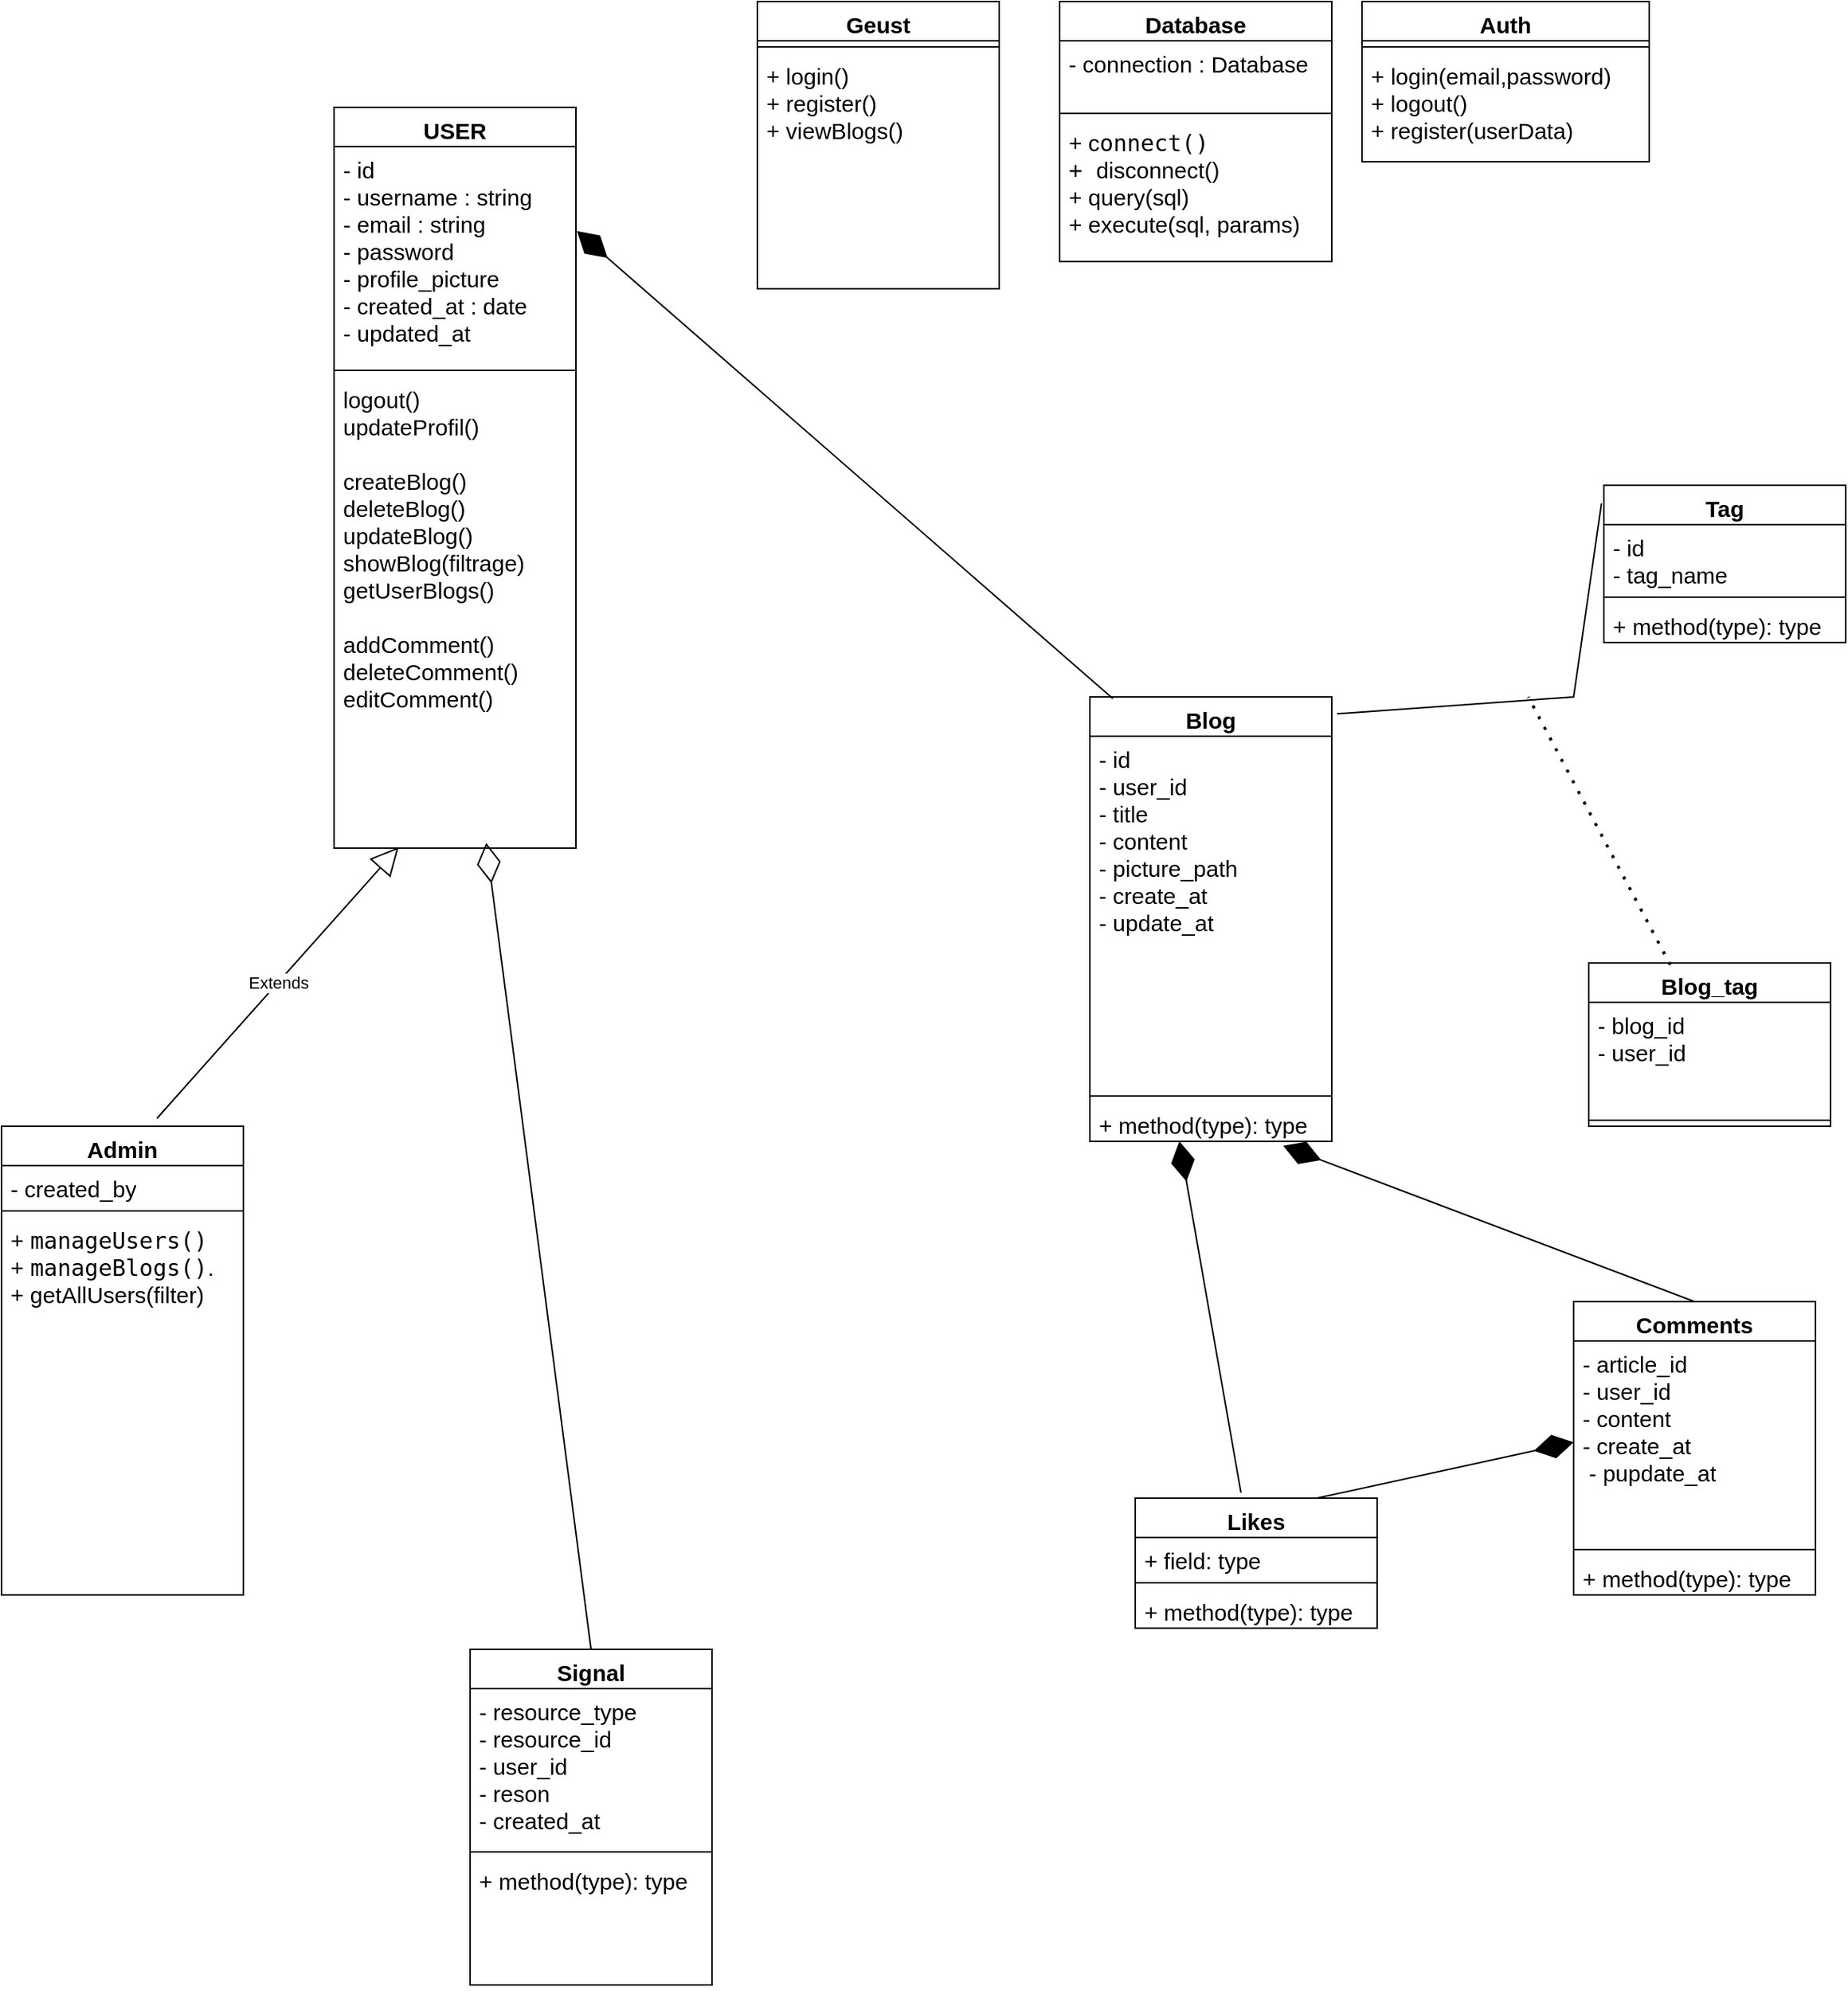 <mxfile version="26.0.2">
  <diagram id="C5RBs43oDa-KdzZeNtuy" name="Page-1">
    <mxGraphModel dx="505" dy="584" grid="1" gridSize="10" guides="1" tooltips="1" connect="1" arrows="1" fold="1" page="1" pageScale="1" pageWidth="2000" pageHeight="2000" math="0" shadow="0">
      <root>
        <mxCell id="WIyWlLk6GJQsqaUBKTNV-0" />
        <mxCell id="WIyWlLk6GJQsqaUBKTNV-1" parent="WIyWlLk6GJQsqaUBKTNV-0" />
        <mxCell id="yg45glwbb_iOi49nHkMK-54" value="USER" style="swimlane;fontStyle=1;align=center;verticalAlign=top;childLayout=stackLayout;horizontal=1;startSize=26;horizontalStack=0;resizeParent=1;resizeParentMax=0;resizeLast=0;collapsible=1;marginBottom=0;whiteSpace=wrap;html=1;fontSize=15;" parent="WIyWlLk6GJQsqaUBKTNV-1" vertex="1">
          <mxGeometry x="240" y="70" width="160" height="490" as="geometry" />
        </mxCell>
        <mxCell id="yg45glwbb_iOi49nHkMK-55" value="&lt;div&gt;- id&lt;/div&gt;- username : string&lt;div&gt;- email : string&lt;/div&gt;&lt;div&gt;- password&lt;/div&gt;&lt;div&gt;- profile_picture&lt;/div&gt;&lt;div&gt;- created_at : date&lt;/div&gt;&lt;div&gt;- updated_at&lt;/div&gt;&lt;div&gt;&lt;br&gt;&lt;/div&gt;" style="text;strokeColor=none;fillColor=none;align=left;verticalAlign=top;spacingLeft=4;spacingRight=4;overflow=hidden;rotatable=0;points=[[0,0.5],[1,0.5]];portConstraint=eastwest;whiteSpace=wrap;html=1;fontSize=15;" parent="yg45glwbb_iOi49nHkMK-54" vertex="1">
          <mxGeometry y="26" width="160" height="144" as="geometry" />
        </mxCell>
        <mxCell id="yg45glwbb_iOi49nHkMK-56" value="" style="line;strokeWidth=1;fillColor=none;align=left;verticalAlign=middle;spacingTop=-1;spacingLeft=3;spacingRight=3;rotatable=0;labelPosition=right;points=[];portConstraint=eastwest;strokeColor=inherit;fontSize=15;" parent="yg45glwbb_iOi49nHkMK-54" vertex="1">
          <mxGeometry y="170" width="160" height="8" as="geometry" />
        </mxCell>
        <mxCell id="yg45glwbb_iOi49nHkMK-57" value="&lt;div&gt;logout()&lt;/div&gt;&lt;div&gt;updateProfil()&lt;/div&gt;&lt;div&gt;&lt;br&gt;&lt;/div&gt;&lt;div&gt;createBlog()&lt;/div&gt;&lt;div&gt;deleteBlog()&lt;/div&gt;&lt;div&gt;updateBlog()&lt;/div&gt;&lt;div&gt;showBlog(filtrage)&lt;/div&gt;&lt;div&gt;getUserBlogs()&lt;/div&gt;&lt;div&gt;&lt;br&gt;&lt;/div&gt;&lt;div&gt;addComment()&lt;/div&gt;&lt;div&gt;deleteComment()&lt;/div&gt;&lt;div&gt;editComment()&lt;/div&gt;" style="text;strokeColor=none;fillColor=none;align=left;verticalAlign=top;spacingLeft=4;spacingRight=4;overflow=hidden;rotatable=0;points=[[0,0.5],[1,0.5]];portConstraint=eastwest;whiteSpace=wrap;html=1;fontSize=15;" parent="yg45glwbb_iOi49nHkMK-54" vertex="1">
          <mxGeometry y="178" width="160" height="312" as="geometry" />
        </mxCell>
        <mxCell id="yg45glwbb_iOi49nHkMK-58" value="Admin" style="swimlane;fontStyle=1;align=center;verticalAlign=top;childLayout=stackLayout;horizontal=1;startSize=26;horizontalStack=0;resizeParent=1;resizeParentMax=0;resizeLast=0;collapsible=1;marginBottom=0;whiteSpace=wrap;html=1;fontSize=15;" parent="WIyWlLk6GJQsqaUBKTNV-1" vertex="1">
          <mxGeometry x="20" y="744" width="160" height="310" as="geometry" />
        </mxCell>
        <mxCell id="yg45glwbb_iOi49nHkMK-59" value="- created_by" style="text;strokeColor=none;fillColor=none;align=left;verticalAlign=top;spacingLeft=4;spacingRight=4;overflow=hidden;rotatable=0;points=[[0,0.5],[1,0.5]];portConstraint=eastwest;whiteSpace=wrap;html=1;fontSize=15;" parent="yg45glwbb_iOi49nHkMK-58" vertex="1">
          <mxGeometry y="26" width="160" height="26" as="geometry" />
        </mxCell>
        <mxCell id="yg45glwbb_iOi49nHkMK-60" value="" style="line;strokeWidth=1;fillColor=none;align=left;verticalAlign=middle;spacingTop=-1;spacingLeft=3;spacingRight=3;rotatable=0;labelPosition=right;points=[];portConstraint=eastwest;strokeColor=inherit;fontSize=15;" parent="yg45glwbb_iOi49nHkMK-58" vertex="1">
          <mxGeometry y="52" width="160" height="8" as="geometry" />
        </mxCell>
        <mxCell id="yg45glwbb_iOi49nHkMK-61" value="+&amp;nbsp;&lt;code&gt;manageUsers()&lt;/code&gt;&lt;div&gt;+&amp;nbsp;&lt;code&gt;manageBlogs()&lt;/code&gt;.&lt;/div&gt;&lt;div&gt;+ getAllUsers(filter)&lt;/div&gt;" style="text;strokeColor=none;fillColor=none;align=left;verticalAlign=top;spacingLeft=4;spacingRight=4;overflow=hidden;rotatable=0;points=[[0,0.5],[1,0.5]];portConstraint=eastwest;whiteSpace=wrap;html=1;fontSize=15;" parent="yg45glwbb_iOi49nHkMK-58" vertex="1">
          <mxGeometry y="60" width="160" height="250" as="geometry" />
        </mxCell>
        <mxCell id="yg45glwbb_iOi49nHkMK-62" value="Blog" style="swimlane;fontStyle=1;align=center;verticalAlign=top;childLayout=stackLayout;horizontal=1;startSize=26;horizontalStack=0;resizeParent=1;resizeParentMax=0;resizeLast=0;collapsible=1;marginBottom=0;whiteSpace=wrap;html=1;fontSize=15;" parent="WIyWlLk6GJQsqaUBKTNV-1" vertex="1">
          <mxGeometry x="740" y="460" width="160" height="294" as="geometry" />
        </mxCell>
        <mxCell id="yg45glwbb_iOi49nHkMK-63" value="&lt;div&gt;- id&lt;/div&gt;- user_id&lt;div&gt;- title&lt;/div&gt;&lt;div&gt;- content&lt;/div&gt;&lt;div&gt;- picture_path&lt;/div&gt;&lt;div&gt;- create_at&lt;/div&gt;&lt;div&gt;- update_at&lt;/div&gt;" style="text;strokeColor=none;fillColor=none;align=left;verticalAlign=top;spacingLeft=4;spacingRight=4;overflow=hidden;rotatable=0;points=[[0,0.5],[1,0.5]];portConstraint=eastwest;whiteSpace=wrap;html=1;fontSize=15;" parent="yg45glwbb_iOi49nHkMK-62" vertex="1">
          <mxGeometry y="26" width="160" height="234" as="geometry" />
        </mxCell>
        <mxCell id="yg45glwbb_iOi49nHkMK-64" value="" style="line;strokeWidth=1;fillColor=none;align=left;verticalAlign=middle;spacingTop=-1;spacingLeft=3;spacingRight=3;rotatable=0;labelPosition=right;points=[];portConstraint=eastwest;strokeColor=inherit;fontSize=15;" parent="yg45glwbb_iOi49nHkMK-62" vertex="1">
          <mxGeometry y="260" width="160" height="8" as="geometry" />
        </mxCell>
        <mxCell id="yg45glwbb_iOi49nHkMK-65" value="+ method(type): type" style="text;strokeColor=none;fillColor=none;align=left;verticalAlign=top;spacingLeft=4;spacingRight=4;overflow=hidden;rotatable=0;points=[[0,0.5],[1,0.5]];portConstraint=eastwest;whiteSpace=wrap;html=1;fontSize=15;" parent="yg45glwbb_iOi49nHkMK-62" vertex="1">
          <mxGeometry y="268" width="160" height="26" as="geometry" />
        </mxCell>
        <mxCell id="yg45glwbb_iOi49nHkMK-66" value="Comments" style="swimlane;fontStyle=1;align=center;verticalAlign=top;childLayout=stackLayout;horizontal=1;startSize=26;horizontalStack=0;resizeParent=1;resizeParentMax=0;resizeLast=0;collapsible=1;marginBottom=0;whiteSpace=wrap;html=1;fontSize=15;" parent="WIyWlLk6GJQsqaUBKTNV-1" vertex="1">
          <mxGeometry x="1060" y="860" width="160" height="194" as="geometry" />
        </mxCell>
        <mxCell id="yg45glwbb_iOi49nHkMK-67" value="- article_id&lt;div&gt;- user_id&lt;/div&gt;&lt;div&gt;- content&lt;/div&gt;&lt;div&gt;- create_at&lt;/div&gt;&lt;div&gt;&amp;nbsp;- pupdate_at&lt;/div&gt;&lt;div&gt;&lt;br&gt;&lt;/div&gt;" style="text;strokeColor=none;fillColor=none;align=left;verticalAlign=top;spacingLeft=4;spacingRight=4;overflow=hidden;rotatable=0;points=[[0,0.5],[1,0.5]];portConstraint=eastwest;whiteSpace=wrap;html=1;fontSize=15;" parent="yg45glwbb_iOi49nHkMK-66" vertex="1">
          <mxGeometry y="26" width="160" height="134" as="geometry" />
        </mxCell>
        <mxCell id="yg45glwbb_iOi49nHkMK-68" value="" style="line;strokeWidth=1;fillColor=none;align=left;verticalAlign=middle;spacingTop=-1;spacingLeft=3;spacingRight=3;rotatable=0;labelPosition=right;points=[];portConstraint=eastwest;strokeColor=inherit;fontSize=15;" parent="yg45glwbb_iOi49nHkMK-66" vertex="1">
          <mxGeometry y="160" width="160" height="8" as="geometry" />
        </mxCell>
        <mxCell id="yg45glwbb_iOi49nHkMK-69" value="+ method(type): type" style="text;strokeColor=none;fillColor=none;align=left;verticalAlign=top;spacingLeft=4;spacingRight=4;overflow=hidden;rotatable=0;points=[[0,0.5],[1,0.5]];portConstraint=eastwest;whiteSpace=wrap;html=1;fontSize=15;" parent="yg45glwbb_iOi49nHkMK-66" vertex="1">
          <mxGeometry y="168" width="160" height="26" as="geometry" />
        </mxCell>
        <mxCell id="yg45glwbb_iOi49nHkMK-70" value="Likes" style="swimlane;fontStyle=1;align=center;verticalAlign=top;childLayout=stackLayout;horizontal=1;startSize=26;horizontalStack=0;resizeParent=1;resizeParentMax=0;resizeLast=0;collapsible=1;marginBottom=0;whiteSpace=wrap;html=1;fontSize=15;" parent="WIyWlLk6GJQsqaUBKTNV-1" vertex="1">
          <mxGeometry x="770" y="990" width="160" height="86" as="geometry" />
        </mxCell>
        <mxCell id="yg45glwbb_iOi49nHkMK-71" value="+ field: type" style="text;strokeColor=none;fillColor=none;align=left;verticalAlign=top;spacingLeft=4;spacingRight=4;overflow=hidden;rotatable=0;points=[[0,0.5],[1,0.5]];portConstraint=eastwest;whiteSpace=wrap;html=1;fontSize=15;" parent="yg45glwbb_iOi49nHkMK-70" vertex="1">
          <mxGeometry y="26" width="160" height="26" as="geometry" />
        </mxCell>
        <mxCell id="yg45glwbb_iOi49nHkMK-72" value="" style="line;strokeWidth=1;fillColor=none;align=left;verticalAlign=middle;spacingTop=-1;spacingLeft=3;spacingRight=3;rotatable=0;labelPosition=right;points=[];portConstraint=eastwest;strokeColor=inherit;fontSize=15;" parent="yg45glwbb_iOi49nHkMK-70" vertex="1">
          <mxGeometry y="52" width="160" height="8" as="geometry" />
        </mxCell>
        <mxCell id="yg45glwbb_iOi49nHkMK-73" value="+ method(type): type" style="text;strokeColor=none;fillColor=none;align=left;verticalAlign=top;spacingLeft=4;spacingRight=4;overflow=hidden;rotatable=0;points=[[0,0.5],[1,0.5]];portConstraint=eastwest;whiteSpace=wrap;html=1;fontSize=15;" parent="yg45glwbb_iOi49nHkMK-70" vertex="1">
          <mxGeometry y="60" width="160" height="26" as="geometry" />
        </mxCell>
        <mxCell id="yg45glwbb_iOi49nHkMK-74" value="" style="endArrow=diamondThin;endFill=1;endSize=24;html=1;rounded=0;entryX=0.37;entryY=0.997;entryDx=0;entryDy=0;entryPerimeter=0;exitX=0.437;exitY=-0.043;exitDx=0;exitDy=0;exitPerimeter=0;" parent="WIyWlLk6GJQsqaUBKTNV-1" source="yg45glwbb_iOi49nHkMK-70" target="yg45glwbb_iOi49nHkMK-65" edge="1">
          <mxGeometry width="160" relative="1" as="geometry">
            <mxPoint x="730" y="290" as="sourcePoint" />
            <mxPoint x="890" y="290" as="targetPoint" />
          </mxGeometry>
        </mxCell>
        <mxCell id="yg45glwbb_iOi49nHkMK-75" value="" style="endArrow=diamondThin;endFill=1;endSize=24;html=1;rounded=0;entryX=0.799;entryY=1.11;entryDx=0;entryDy=0;entryPerimeter=0;exitX=0.5;exitY=0;exitDx=0;exitDy=0;" parent="WIyWlLk6GJQsqaUBKTNV-1" source="yg45glwbb_iOi49nHkMK-66" target="yg45glwbb_iOi49nHkMK-65" edge="1">
          <mxGeometry width="160" relative="1" as="geometry">
            <mxPoint x="1110" y="320" as="sourcePoint" />
            <mxPoint x="1149" y="230" as="targetPoint" />
          </mxGeometry>
        </mxCell>
        <mxCell id="yg45glwbb_iOi49nHkMK-76" value="Extends" style="endArrow=block;endSize=16;endFill=0;html=1;rounded=0;exitX=0.643;exitY=-0.017;exitDx=0;exitDy=0;exitPerimeter=0;entryX=0.267;entryY=0.998;entryDx=0;entryDy=0;entryPerimeter=0;" parent="WIyWlLk6GJQsqaUBKTNV-1" source="yg45glwbb_iOi49nHkMK-58" target="yg45glwbb_iOi49nHkMK-57" edge="1">
          <mxGeometry width="160" relative="1" as="geometry">
            <mxPoint x="730" y="290" as="sourcePoint" />
            <mxPoint x="580" y="200" as="targetPoint" />
          </mxGeometry>
        </mxCell>
        <mxCell id="yg45glwbb_iOi49nHkMK-78" value="Tag" style="swimlane;fontStyle=1;align=center;verticalAlign=top;childLayout=stackLayout;horizontal=1;startSize=26;horizontalStack=0;resizeParent=1;resizeParentMax=0;resizeLast=0;collapsible=1;marginBottom=0;whiteSpace=wrap;html=1;fontSize=15;" parent="WIyWlLk6GJQsqaUBKTNV-1" vertex="1">
          <mxGeometry x="1080" y="320" width="160" height="104" as="geometry" />
        </mxCell>
        <mxCell id="yg45glwbb_iOi49nHkMK-79" value="&lt;div&gt;- id&lt;/div&gt;- tag_name" style="text;strokeColor=none;fillColor=none;align=left;verticalAlign=top;spacingLeft=4;spacingRight=4;overflow=hidden;rotatable=0;points=[[0,0.5],[1,0.5]];portConstraint=eastwest;whiteSpace=wrap;html=1;fontSize=15;" parent="yg45glwbb_iOi49nHkMK-78" vertex="1">
          <mxGeometry y="26" width="160" height="44" as="geometry" />
        </mxCell>
        <mxCell id="yg45glwbb_iOi49nHkMK-80" value="" style="line;strokeWidth=1;fillColor=none;align=left;verticalAlign=middle;spacingTop=-1;spacingLeft=3;spacingRight=3;rotatable=0;labelPosition=right;points=[];portConstraint=eastwest;strokeColor=inherit;fontSize=15;" parent="yg45glwbb_iOi49nHkMK-78" vertex="1">
          <mxGeometry y="70" width="160" height="8" as="geometry" />
        </mxCell>
        <mxCell id="yg45glwbb_iOi49nHkMK-81" value="+ method(type): type" style="text;strokeColor=none;fillColor=none;align=left;verticalAlign=top;spacingLeft=4;spacingRight=4;overflow=hidden;rotatable=0;points=[[0,0.5],[1,0.5]];portConstraint=eastwest;whiteSpace=wrap;html=1;fontSize=15;" parent="yg45glwbb_iOi49nHkMK-78" vertex="1">
          <mxGeometry y="78" width="160" height="26" as="geometry" />
        </mxCell>
        <mxCell id="yg45glwbb_iOi49nHkMK-82" value="Blog_tag" style="swimlane;fontStyle=1;align=center;verticalAlign=top;childLayout=stackLayout;horizontal=1;startSize=26;horizontalStack=0;resizeParent=1;resizeParentMax=0;resizeLast=0;collapsible=1;marginBottom=0;whiteSpace=wrap;html=1;fontSize=15;" parent="WIyWlLk6GJQsqaUBKTNV-1" vertex="1">
          <mxGeometry x="1070" y="636" width="160" height="108" as="geometry" />
        </mxCell>
        <mxCell id="yg45glwbb_iOi49nHkMK-83" value="- blog_id&lt;div&gt;- user_id&lt;/div&gt;" style="text;strokeColor=none;fillColor=none;align=left;verticalAlign=top;spacingLeft=4;spacingRight=4;overflow=hidden;rotatable=0;points=[[0,0.5],[1,0.5]];portConstraint=eastwest;whiteSpace=wrap;html=1;fontSize=15;" parent="yg45glwbb_iOi49nHkMK-82" vertex="1">
          <mxGeometry y="26" width="160" height="74" as="geometry" />
        </mxCell>
        <mxCell id="yg45glwbb_iOi49nHkMK-84" value="" style="line;strokeWidth=1;fillColor=none;align=left;verticalAlign=middle;spacingTop=-1;spacingLeft=3;spacingRight=3;rotatable=0;labelPosition=right;points=[];portConstraint=eastwest;strokeColor=inherit;fontSize=15;" parent="yg45glwbb_iOi49nHkMK-82" vertex="1">
          <mxGeometry y="100" width="160" height="8" as="geometry" />
        </mxCell>
        <mxCell id="ATo29WEv9MndZiHiaw19-0" value="" style="endArrow=diamondThin;endFill=1;endSize=24;html=1;rounded=0;exitX=0.75;exitY=0;exitDx=0;exitDy=0;entryX=0;entryY=0.5;entryDx=0;entryDy=0;" parent="WIyWlLk6GJQsqaUBKTNV-1" source="yg45glwbb_iOi49nHkMK-70" target="yg45glwbb_iOi49nHkMK-67" edge="1">
          <mxGeometry width="160" relative="1" as="geometry">
            <mxPoint x="950" y="330" as="sourcePoint" />
            <mxPoint x="1140" y="550" as="targetPoint" />
          </mxGeometry>
        </mxCell>
        <mxCell id="ATo29WEv9MndZiHiaw19-1" value="Signal" style="swimlane;fontStyle=1;align=center;verticalAlign=top;childLayout=stackLayout;horizontal=1;startSize=26;horizontalStack=0;resizeParent=1;resizeParentMax=0;resizeLast=0;collapsible=1;marginBottom=0;whiteSpace=wrap;html=1;fontSize=15;" parent="WIyWlLk6GJQsqaUBKTNV-1" vertex="1">
          <mxGeometry x="330" y="1090" width="160" height="222" as="geometry" />
        </mxCell>
        <mxCell id="ATo29WEv9MndZiHiaw19-2" value="- resource_type&lt;div&gt;- resource_id&lt;/div&gt;&lt;div&gt;- user_id&lt;/div&gt;&lt;div&gt;- reson&amp;nbsp;&lt;/div&gt;&lt;div&gt;- created_at&lt;/div&gt;" style="text;strokeColor=none;fillColor=none;align=left;verticalAlign=top;spacingLeft=4;spacingRight=4;overflow=hidden;rotatable=0;points=[[0,0.5],[1,0.5]];portConstraint=eastwest;whiteSpace=wrap;html=1;fontSize=15;" parent="ATo29WEv9MndZiHiaw19-1" vertex="1">
          <mxGeometry y="26" width="160" height="104" as="geometry" />
        </mxCell>
        <mxCell id="ATo29WEv9MndZiHiaw19-3" value="" style="line;strokeWidth=1;fillColor=none;align=left;verticalAlign=middle;spacingTop=-1;spacingLeft=3;spacingRight=3;rotatable=0;labelPosition=right;points=[];portConstraint=eastwest;strokeColor=inherit;fontSize=15;" parent="ATo29WEv9MndZiHiaw19-1" vertex="1">
          <mxGeometry y="130" width="160" height="8" as="geometry" />
        </mxCell>
        <mxCell id="ATo29WEv9MndZiHiaw19-4" value="+ method(type): type" style="text;strokeColor=none;fillColor=none;align=left;verticalAlign=top;spacingLeft=4;spacingRight=4;overflow=hidden;rotatable=0;points=[[0,0.5],[1,0.5]];portConstraint=eastwest;whiteSpace=wrap;html=1;fontSize=15;" parent="ATo29WEv9MndZiHiaw19-1" vertex="1">
          <mxGeometry y="138" width="160" height="84" as="geometry" />
        </mxCell>
        <mxCell id="ATo29WEv9MndZiHiaw19-7" value="" style="endArrow=none;html=1;rounded=0;entryX=-0.01;entryY=0.116;entryDx=0;entryDy=0;entryPerimeter=0;exitX=1.022;exitY=0.038;exitDx=0;exitDy=0;exitPerimeter=0;" parent="WIyWlLk6GJQsqaUBKTNV-1" source="yg45glwbb_iOi49nHkMK-62" target="yg45glwbb_iOi49nHkMK-78" edge="1">
          <mxGeometry width="50" height="50" relative="1" as="geometry">
            <mxPoint x="990" y="680" as="sourcePoint" />
            <mxPoint x="1210" y="630" as="targetPoint" />
            <Array as="points">
              <mxPoint x="1060" y="460" />
            </Array>
          </mxGeometry>
        </mxCell>
        <mxCell id="ATo29WEv9MndZiHiaw19-8" value="" style="endArrow=none;dashed=1;html=1;dashPattern=1 3;strokeWidth=2;rounded=0;exitX=0.337;exitY=0.011;exitDx=0;exitDy=0;exitPerimeter=0;" parent="WIyWlLk6GJQsqaUBKTNV-1" source="yg45glwbb_iOi49nHkMK-82" edge="1">
          <mxGeometry width="50" height="50" relative="1" as="geometry">
            <mxPoint x="1050" y="680" as="sourcePoint" />
            <mxPoint x="1030" y="460" as="targetPoint" />
          </mxGeometry>
        </mxCell>
        <mxCell id="ATo29WEv9MndZiHiaw19-11" value="Database" style="swimlane;fontStyle=1;align=center;verticalAlign=top;childLayout=stackLayout;horizontal=1;startSize=26;horizontalStack=0;resizeParent=1;resizeParentMax=0;resizeLast=0;collapsible=1;marginBottom=0;whiteSpace=wrap;html=1;fontSize=15;" parent="WIyWlLk6GJQsqaUBKTNV-1" vertex="1">
          <mxGeometry x="720" width="180" height="172" as="geometry" />
        </mxCell>
        <mxCell id="ATo29WEv9MndZiHiaw19-12" value="- connection : Database" style="text;strokeColor=none;fillColor=none;align=left;verticalAlign=top;spacingLeft=4;spacingRight=4;overflow=hidden;rotatable=0;points=[[0,0.5],[1,0.5]];portConstraint=eastwest;whiteSpace=wrap;html=1;fontSize=15;" parent="ATo29WEv9MndZiHiaw19-11" vertex="1">
          <mxGeometry y="26" width="180" height="44" as="geometry" />
        </mxCell>
        <mxCell id="ATo29WEv9MndZiHiaw19-13" value="" style="line;strokeWidth=1;fillColor=none;align=left;verticalAlign=middle;spacingTop=-1;spacingLeft=3;spacingRight=3;rotatable=0;labelPosition=right;points=[];portConstraint=eastwest;strokeColor=inherit;fontSize=15;" parent="ATo29WEv9MndZiHiaw19-11" vertex="1">
          <mxGeometry y="70" width="180" height="8" as="geometry" />
        </mxCell>
        <mxCell id="ATo29WEv9MndZiHiaw19-14" value="+ c&lt;code style=&quot;color: light-dark(rgb(0, 0, 0), rgb(255, 255, 255)); background-color: transparent;&quot;&gt;onnect()&lt;/code&gt;&lt;div&gt;&lt;code style=&quot;background-color: transparent; color: light-dark(rgb(0, 0, 0), rgb(255, 255, 255));&quot;&gt;+&amp;nbsp;&lt;/code&gt;&lt;span style=&quot;background-color: transparent; color: light-dark(rgb(0, 0, 0), rgb(255, 255, 255));&quot;&gt;disconnect()&lt;/span&gt;&lt;/div&gt;&lt;div&gt;&lt;span style=&quot;background-color: transparent; color: light-dark(rgb(0, 0, 0), rgb(255, 255, 255));&quot;&gt;+ query(sql)&lt;/span&gt;&lt;/div&gt;&lt;div&gt;&lt;span style=&quot;background-color: transparent; color: light-dark(rgb(0, 0, 0), rgb(255, 255, 255));&quot;&gt;+ execute(sql, params)&lt;/span&gt;&lt;/div&gt;" style="text;strokeColor=none;fillColor=none;align=left;verticalAlign=top;spacingLeft=4;spacingRight=4;overflow=hidden;rotatable=0;points=[[0,0.5],[1,0.5]];portConstraint=eastwest;whiteSpace=wrap;html=1;fontSize=15;" parent="ATo29WEv9MndZiHiaw19-11" vertex="1">
          <mxGeometry y="78" width="180" height="94" as="geometry" />
        </mxCell>
        <mxCell id="ATo29WEv9MndZiHiaw19-15" value="Auth" style="swimlane;fontStyle=1;align=center;verticalAlign=top;childLayout=stackLayout;horizontal=1;startSize=26;horizontalStack=0;resizeParent=1;resizeParentMax=0;resizeLast=0;collapsible=1;marginBottom=0;whiteSpace=wrap;html=1;fontSize=15;" parent="WIyWlLk6GJQsqaUBKTNV-1" vertex="1">
          <mxGeometry x="920" width="190" height="106" as="geometry" />
        </mxCell>
        <mxCell id="ATo29WEv9MndZiHiaw19-17" value="" style="line;strokeWidth=1;fillColor=none;align=left;verticalAlign=middle;spacingTop=-1;spacingLeft=3;spacingRight=3;rotatable=0;labelPosition=right;points=[];portConstraint=eastwest;strokeColor=inherit;fontSize=15;" parent="ATo29WEv9MndZiHiaw19-15" vertex="1">
          <mxGeometry y="26" width="190" height="8" as="geometry" />
        </mxCell>
        <mxCell id="ATo29WEv9MndZiHiaw19-18" value="+&amp;nbsp;&lt;span style=&quot;color: light-dark(rgb(0, 0, 0), rgb(255, 255, 255)); background-color: transparent;&quot;&gt;login(email,password)&lt;/span&gt;&lt;div&gt;&lt;span style=&quot;background-color: transparent; color: light-dark(rgb(0, 0, 0), rgb(255, 255, 255));&quot;&gt;+ logout()&lt;/span&gt;&lt;/div&gt;&lt;div&gt;&lt;span style=&quot;background-color: transparent; color: light-dark(rgb(0, 0, 0), rgb(255, 255, 255));&quot;&gt;+ register(userData)&lt;/span&gt;&lt;/div&gt;" style="text;strokeColor=none;fillColor=none;align=left;verticalAlign=top;spacingLeft=4;spacingRight=4;overflow=hidden;rotatable=0;points=[[0,0.5],[1,0.5]];portConstraint=eastwest;whiteSpace=wrap;html=1;fontSize=15;" parent="ATo29WEv9MndZiHiaw19-15" vertex="1">
          <mxGeometry y="34" width="190" height="72" as="geometry" />
        </mxCell>
        <mxCell id="ATo29WEv9MndZiHiaw19-19" value="Geust" style="swimlane;fontStyle=1;align=center;verticalAlign=top;childLayout=stackLayout;horizontal=1;startSize=26;horizontalStack=0;resizeParent=1;resizeParentMax=0;resizeLast=0;collapsible=1;marginBottom=0;whiteSpace=wrap;html=1;fontSize=15;" parent="WIyWlLk6GJQsqaUBKTNV-1" vertex="1">
          <mxGeometry x="520" width="160" height="190" as="geometry" />
        </mxCell>
        <mxCell id="ATo29WEv9MndZiHiaw19-21" value="" style="line;strokeWidth=1;fillColor=none;align=left;verticalAlign=middle;spacingTop=-1;spacingLeft=3;spacingRight=3;rotatable=0;labelPosition=right;points=[];portConstraint=eastwest;strokeColor=inherit;fontSize=15;" parent="ATo29WEv9MndZiHiaw19-19" vertex="1">
          <mxGeometry y="26" width="160" height="8" as="geometry" />
        </mxCell>
        <mxCell id="ATo29WEv9MndZiHiaw19-22" value="+ login()&lt;div&gt;+ register()&lt;/div&gt;&lt;div&gt;+ viewBlogs()&lt;/div&gt;" style="text;strokeColor=none;fillColor=none;align=left;verticalAlign=top;spacingLeft=4;spacingRight=4;overflow=hidden;rotatable=0;points=[[0,0.5],[1,0.5]];portConstraint=eastwest;whiteSpace=wrap;html=1;fontSize=15;" parent="ATo29WEv9MndZiHiaw19-19" vertex="1">
          <mxGeometry y="34" width="160" height="156" as="geometry" />
        </mxCell>
        <mxCell id="ATo29WEv9MndZiHiaw19-25" value="" style="endArrow=diamondThin;endFill=1;endSize=24;html=1;rounded=0;exitX=0.095;exitY=0.004;exitDx=0;exitDy=0;exitPerimeter=0;entryX=1.004;entryY=0.388;entryDx=0;entryDy=0;entryPerimeter=0;" parent="WIyWlLk6GJQsqaUBKTNV-1" source="yg45glwbb_iOi49nHkMK-62" target="yg45glwbb_iOi49nHkMK-55" edge="1">
          <mxGeometry width="160" relative="1" as="geometry">
            <mxPoint x="440" y="470" as="sourcePoint" />
            <mxPoint x="430" y="220" as="targetPoint" />
          </mxGeometry>
        </mxCell>
        <mxCell id="ATo29WEv9MndZiHiaw19-26" value="" style="endArrow=diamondThin;endFill=0;endSize=24;html=1;rounded=0;entryX=0.629;entryY=0.989;entryDx=0;entryDy=0;entryPerimeter=0;exitX=0.5;exitY=0;exitDx=0;exitDy=0;" parent="WIyWlLk6GJQsqaUBKTNV-1" source="ATo29WEv9MndZiHiaw19-1" target="yg45glwbb_iOi49nHkMK-57" edge="1">
          <mxGeometry width="160" relative="1" as="geometry">
            <mxPoint x="440" y="780" as="sourcePoint" />
            <mxPoint x="600" y="780" as="targetPoint" />
          </mxGeometry>
        </mxCell>
      </root>
    </mxGraphModel>
  </diagram>
</mxfile>

